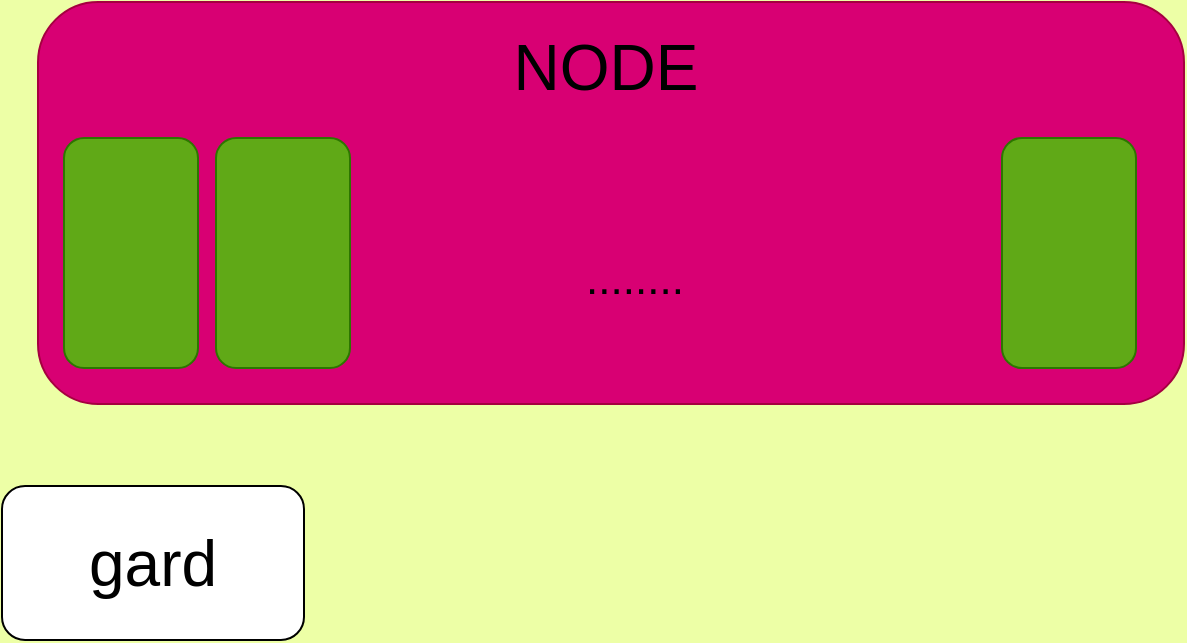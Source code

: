 <mxfile>
    <diagram id="Q130up5T0ea4cWc4cQFX" name="第 1 页">
        <mxGraphModel dx="1489" dy="809" grid="0" gridSize="10" guides="1" tooltips="1" connect="1" arrows="1" fold="1" page="1" pageScale="1" pageWidth="827" pageHeight="1169" background="#EDFFA6" math="0" shadow="0">
            <root>
                <mxCell id="0"/>
                <mxCell id="1" parent="0"/>
                <mxCell id="4" value="" style="rounded=1;whiteSpace=wrap;html=1;fillColor=#d80073;strokeColor=#A50040;fontColor=#ffffff;" vertex="1" parent="1">
                    <mxGeometry x="65" y="10" width="573" height="201" as="geometry"/>
                </mxCell>
                <mxCell id="3" value="" style="rounded=1;whiteSpace=wrap;html=1;fillColor=#60a917;strokeColor=#2D7600;fontColor=#ffffff;" vertex="1" parent="1">
                    <mxGeometry x="78" y="78" width="67" height="115" as="geometry"/>
                </mxCell>
                <mxCell id="5" value="" style="rounded=1;whiteSpace=wrap;html=1;fillColor=#60a917;strokeColor=#2D7600;fontColor=#ffffff;" vertex="1" parent="1">
                    <mxGeometry x="154" y="78" width="67" height="115" as="geometry"/>
                </mxCell>
                <mxCell id="7" value="" style="rounded=1;whiteSpace=wrap;html=1;fillColor=#60a917;strokeColor=#2D7600;fontColor=#ffffff;" vertex="1" parent="1">
                    <mxGeometry x="547" y="78" width="67" height="115" as="geometry"/>
                </mxCell>
                <mxCell id="8" value="........" style="text;html=1;strokeColor=none;fillColor=none;align=center;verticalAlign=middle;whiteSpace=wrap;rounded=0;fontSize=22;" vertex="1" parent="1">
                    <mxGeometry x="257" y="139" width="213" height="20" as="geometry"/>
                </mxCell>
                <mxCell id="9" value="NODE" style="text;html=1;strokeColor=none;fillColor=none;align=center;verticalAlign=middle;whiteSpace=wrap;rounded=0;fontSize=32;" vertex="1" parent="1">
                    <mxGeometry x="294" y="24" width="110" height="38" as="geometry"/>
                </mxCell>
                <mxCell id="12" value="gard" style="rounded=1;whiteSpace=wrap;html=1;fontSize=32;" vertex="1" parent="1">
                    <mxGeometry x="47" y="252" width="151" height="77" as="geometry"/>
                </mxCell>
            </root>
        </mxGraphModel>
    </diagram>
</mxfile>